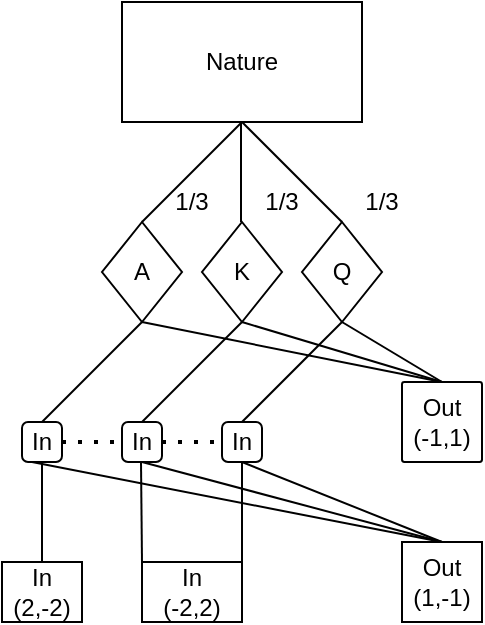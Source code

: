 <mxfile version="13.11.0" type="device"><diagram id="LzwcANbaoobUSZRKVM62" name="Page-1"><mxGraphModel dx="1038" dy="580" grid="1" gridSize="10" guides="1" tooltips="1" connect="1" arrows="1" fold="1" page="1" pageScale="1" pageWidth="850" pageHeight="1100" math="0" shadow="0"><root><mxCell id="0"/><mxCell id="1" parent="0"/><mxCell id="vn3rKWJEtE4ve-DpV-7Y-1" value="Nature" style="rounded=0;whiteSpace=wrap;html=1;" vertex="1" parent="1"><mxGeometry x="340" y="130" width="120" height="60" as="geometry"/></mxCell><mxCell id="vn3rKWJEtE4ve-DpV-7Y-3" value="" style="endArrow=none;html=1;" edge="1" parent="1"><mxGeometry width="50" height="50" relative="1" as="geometry"><mxPoint x="350" y="240" as="sourcePoint"/><mxPoint x="400" y="190" as="targetPoint"/></mxGeometry></mxCell><mxCell id="vn3rKWJEtE4ve-DpV-7Y-4" value="" style="endArrow=none;html=1;" edge="1" parent="1"><mxGeometry width="50" height="50" relative="1" as="geometry"><mxPoint x="450" y="240" as="sourcePoint"/><mxPoint x="400" y="190" as="targetPoint"/></mxGeometry></mxCell><mxCell id="vn3rKWJEtE4ve-DpV-7Y-5" value="" style="endArrow=none;html=1;" edge="1" parent="1"><mxGeometry width="50" height="50" relative="1" as="geometry"><mxPoint x="399.5" y="240" as="sourcePoint"/><mxPoint x="399.5" y="190" as="targetPoint"/></mxGeometry></mxCell><mxCell id="vn3rKWJEtE4ve-DpV-7Y-6" value="A" style="rhombus;whiteSpace=wrap;html=1;" vertex="1" parent="1"><mxGeometry x="330" y="240" width="40" height="50" as="geometry"/></mxCell><mxCell id="vn3rKWJEtE4ve-DpV-7Y-7" value="K" style="rhombus;whiteSpace=wrap;html=1;" vertex="1" parent="1"><mxGeometry x="380" y="240" width="40" height="50" as="geometry"/></mxCell><mxCell id="vn3rKWJEtE4ve-DpV-7Y-8" value="Q" style="rhombus;whiteSpace=wrap;html=1;" vertex="1" parent="1"><mxGeometry x="430" y="240" width="40" height="50" as="geometry"/></mxCell><mxCell id="vn3rKWJEtE4ve-DpV-7Y-9" value="" style="endArrow=none;html=1;" edge="1" parent="1"><mxGeometry width="50" height="50" relative="1" as="geometry"><mxPoint x="300" y="340" as="sourcePoint"/><mxPoint x="350" y="290" as="targetPoint"/></mxGeometry></mxCell><mxCell id="vn3rKWJEtE4ve-DpV-7Y-10" value="" style="endArrow=none;html=1;" edge="1" parent="1"><mxGeometry width="50" height="50" relative="1" as="geometry"><mxPoint x="350" y="340" as="sourcePoint"/><mxPoint x="400" y="290" as="targetPoint"/></mxGeometry></mxCell><mxCell id="vn3rKWJEtE4ve-DpV-7Y-11" value="" style="endArrow=none;html=1;entryX=0.5;entryY=1;entryDx=0;entryDy=0;" edge="1" parent="1" target="vn3rKWJEtE4ve-DpV-7Y-8"><mxGeometry width="50" height="50" relative="1" as="geometry"><mxPoint x="400" y="340" as="sourcePoint"/><mxPoint x="450" y="290" as="targetPoint"/></mxGeometry></mxCell><mxCell id="vn3rKWJEtE4ve-DpV-7Y-12" value="In" style="rounded=1;whiteSpace=wrap;html=1;" vertex="1" parent="1"><mxGeometry x="290" y="340" width="20" height="20" as="geometry"/></mxCell><mxCell id="vn3rKWJEtE4ve-DpV-7Y-13" value="In" style="rounded=1;whiteSpace=wrap;html=1;" vertex="1" parent="1"><mxGeometry x="340" y="340" width="20" height="20" as="geometry"/></mxCell><mxCell id="vn3rKWJEtE4ve-DpV-7Y-14" value="In" style="rounded=1;whiteSpace=wrap;html=1;" vertex="1" parent="1"><mxGeometry x="390" y="340" width="20" height="20" as="geometry"/></mxCell><mxCell id="vn3rKWJEtE4ve-DpV-7Y-15" value="" style="endArrow=none;html=1;entryX=0.5;entryY=1;entryDx=0;entryDy=0;" edge="1" parent="1" target="vn3rKWJEtE4ve-DpV-7Y-8"><mxGeometry width="50" height="50" relative="1" as="geometry"><mxPoint x="500" y="320" as="sourcePoint"/><mxPoint x="550" y="270" as="targetPoint"/></mxGeometry></mxCell><mxCell id="vn3rKWJEtE4ve-DpV-7Y-16" value="" style="endArrow=none;html=1;entryX=0.5;entryY=1;entryDx=0;entryDy=0;" edge="1" parent="1" target="vn3rKWJEtE4ve-DpV-7Y-7"><mxGeometry width="50" height="50" relative="1" as="geometry"><mxPoint x="500" y="320" as="sourcePoint"/><mxPoint x="550" y="270" as="targetPoint"/></mxGeometry></mxCell><mxCell id="vn3rKWJEtE4ve-DpV-7Y-17" value="" style="endArrow=none;html=1;entryX=0.5;entryY=1;entryDx=0;entryDy=0;" edge="1" parent="1" target="vn3rKWJEtE4ve-DpV-7Y-6"><mxGeometry width="50" height="50" relative="1" as="geometry"><mxPoint x="500" y="320" as="sourcePoint"/><mxPoint x="550" y="270" as="targetPoint"/></mxGeometry></mxCell><mxCell id="vn3rKWJEtE4ve-DpV-7Y-18" value="Out&lt;br&gt;(-1,1)" style="rounded=1;whiteSpace=wrap;html=1;arcSize=3;" vertex="1" parent="1"><mxGeometry x="480" y="320" width="40" height="40" as="geometry"/></mxCell><mxCell id="vn3rKWJEtE4ve-DpV-7Y-19" value="" style="endArrow=none;dashed=1;html=1;dashPattern=1 3;strokeWidth=2;exitX=1;exitY=0.5;exitDx=0;exitDy=0;" edge="1" parent="1" source="vn3rKWJEtE4ve-DpV-7Y-12"><mxGeometry width="50" height="50" relative="1" as="geometry"><mxPoint x="290" y="400" as="sourcePoint"/><mxPoint x="340" y="350" as="targetPoint"/></mxGeometry></mxCell><mxCell id="vn3rKWJEtE4ve-DpV-7Y-20" value="" style="endArrow=none;dashed=1;html=1;dashPattern=1 3;strokeWidth=2;exitX=1;exitY=0.5;exitDx=0;exitDy=0;" edge="1" parent="1" source="vn3rKWJEtE4ve-DpV-7Y-13"><mxGeometry width="50" height="50" relative="1" as="geometry"><mxPoint x="340" y="400" as="sourcePoint"/><mxPoint x="390" y="350" as="targetPoint"/></mxGeometry></mxCell><mxCell id="vn3rKWJEtE4ve-DpV-7Y-22" value="" style="endArrow=none;html=1;" edge="1" parent="1"><mxGeometry width="50" height="50" relative="1" as="geometry"><mxPoint x="300" y="410" as="sourcePoint"/><mxPoint x="300" y="360" as="targetPoint"/></mxGeometry></mxCell><mxCell id="vn3rKWJEtE4ve-DpV-7Y-23" value="" style="endArrow=none;html=1;" edge="1" parent="1"><mxGeometry width="50" height="50" relative="1" as="geometry"><mxPoint x="350" y="410" as="sourcePoint"/><mxPoint x="349.5" y="360" as="targetPoint"/></mxGeometry></mxCell><mxCell id="vn3rKWJEtE4ve-DpV-7Y-25" value="" style="endArrow=none;html=1;" edge="1" parent="1"><mxGeometry width="50" height="50" relative="1" as="geometry"><mxPoint x="400" y="410" as="sourcePoint"/><mxPoint x="400" y="360" as="targetPoint"/></mxGeometry></mxCell><mxCell id="vn3rKWJEtE4ve-DpV-7Y-26" value="In&lt;br&gt;(-2,2)" style="rounded=0;whiteSpace=wrap;html=1;" vertex="1" parent="1"><mxGeometry x="350" y="410" width="50" height="30" as="geometry"/></mxCell><mxCell id="vn3rKWJEtE4ve-DpV-7Y-27" value="In&lt;br&gt;(2,-2)" style="rounded=0;whiteSpace=wrap;html=1;" vertex="1" parent="1"><mxGeometry x="280" y="410" width="40" height="30" as="geometry"/></mxCell><mxCell id="vn3rKWJEtE4ve-DpV-7Y-28" value="" style="endArrow=none;html=1;exitX=0.5;exitY=1;exitDx=0;exitDy=0;" edge="1" parent="1" source="vn3rKWJEtE4ve-DpV-7Y-14"><mxGeometry width="50" height="50" relative="1" as="geometry"><mxPoint x="450" y="450" as="sourcePoint"/><mxPoint x="500" y="400" as="targetPoint"/></mxGeometry></mxCell><mxCell id="vn3rKWJEtE4ve-DpV-7Y-29" value="" style="endArrow=none;html=1;entryX=0.5;entryY=1;entryDx=0;entryDy=0;" edge="1" parent="1" target="vn3rKWJEtE4ve-DpV-7Y-13"><mxGeometry width="50" height="50" relative="1" as="geometry"><mxPoint x="500" y="400" as="sourcePoint"/><mxPoint x="550" y="350" as="targetPoint"/></mxGeometry></mxCell><mxCell id="vn3rKWJEtE4ve-DpV-7Y-30" value="" style="endArrow=none;html=1;entryX=0.25;entryY=1;entryDx=0;entryDy=0;" edge="1" parent="1" target="vn3rKWJEtE4ve-DpV-7Y-12"><mxGeometry width="50" height="50" relative="1" as="geometry"><mxPoint x="500" y="400" as="sourcePoint"/><mxPoint x="550" y="350" as="targetPoint"/></mxGeometry></mxCell><mxCell id="vn3rKWJEtE4ve-DpV-7Y-31" value="Out&lt;br&gt;(1,-1)" style="rounded=0;whiteSpace=wrap;html=1;" vertex="1" parent="1"><mxGeometry x="480" y="400" width="40" height="40" as="geometry"/></mxCell><mxCell id="vn3rKWJEtE4ve-DpV-7Y-32" value="1/3" style="text;html=1;strokeColor=none;fillColor=none;align=center;verticalAlign=middle;whiteSpace=wrap;rounded=0;" vertex="1" parent="1"><mxGeometry x="400" y="220" width="40" height="20" as="geometry"/></mxCell><mxCell id="vn3rKWJEtE4ve-DpV-7Y-33" value="1/3" style="text;html=1;strokeColor=none;fillColor=none;align=center;verticalAlign=middle;whiteSpace=wrap;rounded=0;" vertex="1" parent="1"><mxGeometry x="450" y="220" width="40" height="20" as="geometry"/></mxCell><mxCell id="vn3rKWJEtE4ve-DpV-7Y-34" value="1/3" style="text;html=1;strokeColor=none;fillColor=none;align=center;verticalAlign=middle;whiteSpace=wrap;rounded=0;" vertex="1" parent="1"><mxGeometry x="355" y="220" width="40" height="20" as="geometry"/></mxCell></root></mxGraphModel></diagram></mxfile>